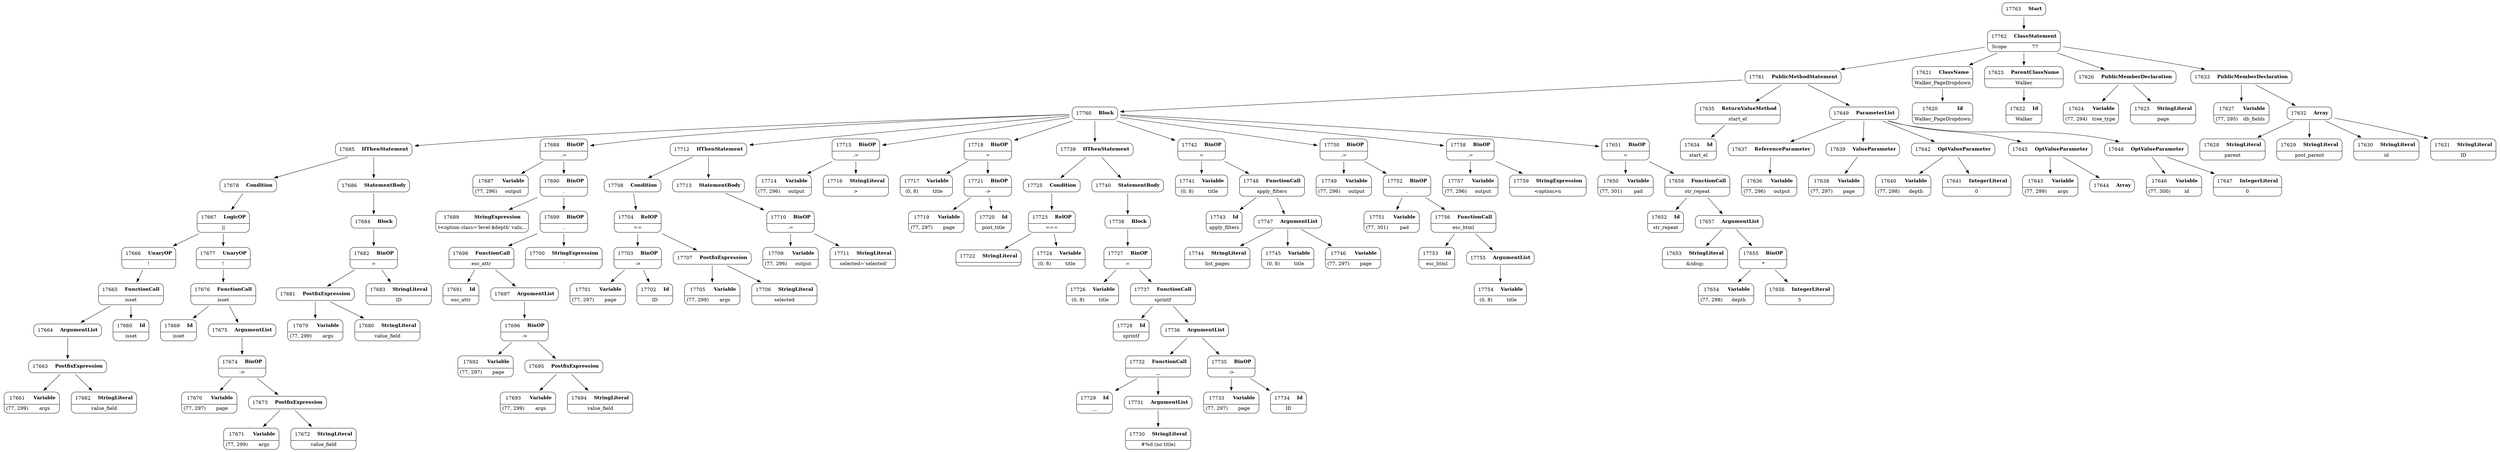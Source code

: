digraph ast {
node [shape=none];
17664 [label=<<TABLE border='1' cellspacing='0' cellpadding='10' style='rounded' ><TR><TD border='0'>17664</TD><TD border='0'><B>ArgumentList</B></TD></TR></TABLE>>];
17664 -> 17663 [weight=2];
17665 [label=<<TABLE border='1' cellspacing='0' cellpadding='10' style='rounded' ><TR><TD border='0'>17665</TD><TD border='0'><B>FunctionCall</B></TD></TR><HR/><TR><TD border='0' cellpadding='5' colspan='2'>isset</TD></TR></TABLE>>];
17665 -> 17660 [weight=2];
17665 -> 17664 [weight=2];
17666 [label=<<TABLE border='1' cellspacing='0' cellpadding='10' style='rounded' ><TR><TD border='0'>17666</TD><TD border='0'><B>UnaryOP</B></TD></TR><HR/><TR><TD border='0' cellpadding='5' colspan='2'>!</TD></TR></TABLE>>];
17666 -> 17665 [weight=2];
17667 [label=<<TABLE border='1' cellspacing='0' cellpadding='10' style='rounded' ><TR><TD border='0'>17667</TD><TD border='0'><B>LogicOP</B></TD></TR><HR/><TR><TD border='0' cellpadding='5' colspan='2'>||</TD></TR></TABLE>>];
17667 -> 17666 [weight=2];
17667 -> 17677 [weight=2];
17669 [label=<<TABLE border='1' cellspacing='0' cellpadding='10' style='rounded' ><TR><TD border='0'>17669</TD><TD border='0'><B>Id</B></TD></TR><HR/><TR><TD border='0' cellpadding='5' colspan='2'>isset</TD></TR></TABLE>>];
17670 [label=<<TABLE border='1' cellspacing='0' cellpadding='10' style='rounded' ><TR><TD border='0'>17670</TD><TD border='0'><B>Variable</B></TD></TR><HR/><TR><TD border='0' cellpadding='5'>(77, 297)</TD><TD border='0' cellpadding='5'>page</TD></TR></TABLE>>];
17671 [label=<<TABLE border='1' cellspacing='0' cellpadding='10' style='rounded' ><TR><TD border='0'>17671</TD><TD border='0'><B>Variable</B></TD></TR><HR/><TR><TD border='0' cellpadding='5'>(77, 299)</TD><TD border='0' cellpadding='5'>args</TD></TR></TABLE>>];
17672 [label=<<TABLE border='1' cellspacing='0' cellpadding='10' style='rounded' ><TR><TD border='0'>17672</TD><TD border='0'><B>StringLiteral</B></TD></TR><HR/><TR><TD border='0' cellpadding='5' colspan='2'>value_field</TD></TR></TABLE>>];
17673 [label=<<TABLE border='1' cellspacing='0' cellpadding='10' style='rounded' ><TR><TD border='0'>17673</TD><TD border='0'><B>PostfixExpression</B></TD></TR></TABLE>>];
17673 -> 17671 [weight=2];
17673 -> 17672 [weight=2];
17674 [label=<<TABLE border='1' cellspacing='0' cellpadding='10' style='rounded' ><TR><TD border='0'>17674</TD><TD border='0'><B>BinOP</B></TD></TR><HR/><TR><TD border='0' cellpadding='5' colspan='2'>-&gt;</TD></TR></TABLE>>];
17674 -> 17670 [weight=2];
17674 -> 17673 [weight=2];
17675 [label=<<TABLE border='1' cellspacing='0' cellpadding='10' style='rounded' ><TR><TD border='0'>17675</TD><TD border='0'><B>ArgumentList</B></TD></TR></TABLE>>];
17675 -> 17674 [weight=2];
17676 [label=<<TABLE border='1' cellspacing='0' cellpadding='10' style='rounded' ><TR><TD border='0'>17676</TD><TD border='0'><B>FunctionCall</B></TD></TR><HR/><TR><TD border='0' cellpadding='5' colspan='2'>isset</TD></TR></TABLE>>];
17676 -> 17669 [weight=2];
17676 -> 17675 [weight=2];
17677 [label=<<TABLE border='1' cellspacing='0' cellpadding='10' style='rounded' ><TR><TD border='0'>17677</TD><TD border='0'><B>UnaryOP</B></TD></TR><HR/><TR><TD border='0' cellpadding='5' colspan='2'>!</TD></TR></TABLE>>];
17677 -> 17676 [weight=2];
17678 [label=<<TABLE border='1' cellspacing='0' cellpadding='10' style='rounded' ><TR><TD border='0'>17678</TD><TD border='0'><B>Condition</B></TD></TR></TABLE>>];
17678 -> 17667 [weight=2];
17679 [label=<<TABLE border='1' cellspacing='0' cellpadding='10' style='rounded' ><TR><TD border='0'>17679</TD><TD border='0'><B>Variable</B></TD></TR><HR/><TR><TD border='0' cellpadding='5'>(77, 299)</TD><TD border='0' cellpadding='5'>args</TD></TR></TABLE>>];
17680 [label=<<TABLE border='1' cellspacing='0' cellpadding='10' style='rounded' ><TR><TD border='0'>17680</TD><TD border='0'><B>StringLiteral</B></TD></TR><HR/><TR><TD border='0' cellpadding='5' colspan='2'>value_field</TD></TR></TABLE>>];
17681 [label=<<TABLE border='1' cellspacing='0' cellpadding='10' style='rounded' ><TR><TD border='0'>17681</TD><TD border='0'><B>PostfixExpression</B></TD></TR></TABLE>>];
17681 -> 17679 [weight=2];
17681 -> 17680 [weight=2];
17682 [label=<<TABLE border='1' cellspacing='0' cellpadding='10' style='rounded' ><TR><TD border='0'>17682</TD><TD border='0'><B>BinOP</B></TD></TR><HR/><TR><TD border='0' cellpadding='5' colspan='2'>=</TD></TR></TABLE>>];
17682 -> 17681 [weight=2];
17682 -> 17683 [weight=2];
17683 [label=<<TABLE border='1' cellspacing='0' cellpadding='10' style='rounded' ><TR><TD border='0'>17683</TD><TD border='0'><B>StringLiteral</B></TD></TR><HR/><TR><TD border='0' cellpadding='5' colspan='2'>ID</TD></TR></TABLE>>];
17684 [label=<<TABLE border='1' cellspacing='0' cellpadding='10' style='rounded' ><TR><TD border='0'>17684</TD><TD border='0'><B>Block</B></TD></TR></TABLE>>];
17684 -> 17682 [weight=2];
17685 [label=<<TABLE border='1' cellspacing='0' cellpadding='10' style='rounded' ><TR><TD border='0'>17685</TD><TD border='0'><B>IfThenStatement</B></TD></TR></TABLE>>];
17685 -> 17678 [weight=2];
17685 -> 17686 [weight=2];
17686 [label=<<TABLE border='1' cellspacing='0' cellpadding='10' style='rounded' ><TR><TD border='0'>17686</TD><TD border='0'><B>StatementBody</B></TD></TR></TABLE>>];
17686 -> 17684 [weight=2];
17687 [label=<<TABLE border='1' cellspacing='0' cellpadding='10' style='rounded' ><TR><TD border='0'>17687</TD><TD border='0'><B>Variable</B></TD></TR><HR/><TR><TD border='0' cellpadding='5'>(77, 296)</TD><TD border='0' cellpadding='5'>output</TD></TR></TABLE>>];
17688 [label=<<TABLE border='1' cellspacing='0' cellpadding='10' style='rounded' ><TR><TD border='0'>17688</TD><TD border='0'><B>BinOP</B></TD></TR><HR/><TR><TD border='0' cellpadding='5' colspan='2'>.=</TD></TR></TABLE>>];
17688 -> 17687 [weight=2];
17688 -> 17690 [weight=2];
17689 [label=<<TABLE border='1' cellspacing='0' cellpadding='10' style='rounded' ><TR><TD border='0'>17689</TD><TD border='0'><B>StringExpression</B></TD></TR><HR/><TR><TD border='0' cellpadding='5' colspan='2'>t&lt;option class='level-$depth' valu...</TD></TR></TABLE>>];
17690 [label=<<TABLE border='1' cellspacing='0' cellpadding='10' style='rounded' ><TR><TD border='0'>17690</TD><TD border='0'><B>BinOP</B></TD></TR><HR/><TR><TD border='0' cellpadding='5' colspan='2'>.</TD></TR></TABLE>>];
17690 -> 17689 [weight=2];
17690 -> 17699 [weight=2];
17691 [label=<<TABLE border='1' cellspacing='0' cellpadding='10' style='rounded' ><TR><TD border='0'>17691</TD><TD border='0'><B>Id</B></TD></TR><HR/><TR><TD border='0' cellpadding='5' colspan='2'>esc_attr</TD></TR></TABLE>>];
17692 [label=<<TABLE border='1' cellspacing='0' cellpadding='10' style='rounded' ><TR><TD border='0'>17692</TD><TD border='0'><B>Variable</B></TD></TR><HR/><TR><TD border='0' cellpadding='5'>(77, 297)</TD><TD border='0' cellpadding='5'>page</TD></TR></TABLE>>];
17693 [label=<<TABLE border='1' cellspacing='0' cellpadding='10' style='rounded' ><TR><TD border='0'>17693</TD><TD border='0'><B>Variable</B></TD></TR><HR/><TR><TD border='0' cellpadding='5'>(77, 299)</TD><TD border='0' cellpadding='5'>args</TD></TR></TABLE>>];
17694 [label=<<TABLE border='1' cellspacing='0' cellpadding='10' style='rounded' ><TR><TD border='0'>17694</TD><TD border='0'><B>StringLiteral</B></TD></TR><HR/><TR><TD border='0' cellpadding='5' colspan='2'>value_field</TD></TR></TABLE>>];
17695 [label=<<TABLE border='1' cellspacing='0' cellpadding='10' style='rounded' ><TR><TD border='0'>17695</TD><TD border='0'><B>PostfixExpression</B></TD></TR></TABLE>>];
17695 -> 17693 [weight=2];
17695 -> 17694 [weight=2];
17696 [label=<<TABLE border='1' cellspacing='0' cellpadding='10' style='rounded' ><TR><TD border='0'>17696</TD><TD border='0'><B>BinOP</B></TD></TR><HR/><TR><TD border='0' cellpadding='5' colspan='2'>-&gt;</TD></TR></TABLE>>];
17696 -> 17692 [weight=2];
17696 -> 17695 [weight=2];
17697 [label=<<TABLE border='1' cellspacing='0' cellpadding='10' style='rounded' ><TR><TD border='0'>17697</TD><TD border='0'><B>ArgumentList</B></TD></TR></TABLE>>];
17697 -> 17696 [weight=2];
17698 [label=<<TABLE border='1' cellspacing='0' cellpadding='10' style='rounded' ><TR><TD border='0'>17698</TD><TD border='0'><B>FunctionCall</B></TD></TR><HR/><TR><TD border='0' cellpadding='5' colspan='2'>esc_attr</TD></TR></TABLE>>];
17698 -> 17691 [weight=2];
17698 -> 17697 [weight=2];
17699 [label=<<TABLE border='1' cellspacing='0' cellpadding='10' style='rounded' ><TR><TD border='0'>17699</TD><TD border='0'><B>BinOP</B></TD></TR><HR/><TR><TD border='0' cellpadding='5' colspan='2'>.</TD></TR></TABLE>>];
17699 -> 17698 [weight=2];
17699 -> 17700 [weight=2];
17700 [label=<<TABLE border='1' cellspacing='0' cellpadding='10' style='rounded' ><TR><TD border='0'>17700</TD><TD border='0'><B>StringExpression</B></TD></TR><HR/><TR><TD border='0' cellpadding='5' colspan='2'>'</TD></TR></TABLE>>];
17701 [label=<<TABLE border='1' cellspacing='0' cellpadding='10' style='rounded' ><TR><TD border='0'>17701</TD><TD border='0'><B>Variable</B></TD></TR><HR/><TR><TD border='0' cellpadding='5'>(77, 297)</TD><TD border='0' cellpadding='5'>page</TD></TR></TABLE>>];
17702 [label=<<TABLE border='1' cellspacing='0' cellpadding='10' style='rounded' ><TR><TD border='0'>17702</TD><TD border='0'><B>Id</B></TD></TR><HR/><TR><TD border='0' cellpadding='5' colspan='2'>ID</TD></TR></TABLE>>];
17703 [label=<<TABLE border='1' cellspacing='0' cellpadding='10' style='rounded' ><TR><TD border='0'>17703</TD><TD border='0'><B>BinOP</B></TD></TR><HR/><TR><TD border='0' cellpadding='5' colspan='2'>-&gt;</TD></TR></TABLE>>];
17703 -> 17701 [weight=2];
17703 -> 17702 [weight=2];
17704 [label=<<TABLE border='1' cellspacing='0' cellpadding='10' style='rounded' ><TR><TD border='0'>17704</TD><TD border='0'><B>RelOP</B></TD></TR><HR/><TR><TD border='0' cellpadding='5' colspan='2'>==</TD></TR></TABLE>>];
17704 -> 17703 [weight=2];
17704 -> 17707 [weight=2];
17705 [label=<<TABLE border='1' cellspacing='0' cellpadding='10' style='rounded' ><TR><TD border='0'>17705</TD><TD border='0'><B>Variable</B></TD></TR><HR/><TR><TD border='0' cellpadding='5'>(77, 299)</TD><TD border='0' cellpadding='5'>args</TD></TR></TABLE>>];
17706 [label=<<TABLE border='1' cellspacing='0' cellpadding='10' style='rounded' ><TR><TD border='0'>17706</TD><TD border='0'><B>StringLiteral</B></TD></TR><HR/><TR><TD border='0' cellpadding='5' colspan='2'>selected</TD></TR></TABLE>>];
17707 [label=<<TABLE border='1' cellspacing='0' cellpadding='10' style='rounded' ><TR><TD border='0'>17707</TD><TD border='0'><B>PostfixExpression</B></TD></TR></TABLE>>];
17707 -> 17705 [weight=2];
17707 -> 17706 [weight=2];
17708 [label=<<TABLE border='1' cellspacing='0' cellpadding='10' style='rounded' ><TR><TD border='0'>17708</TD><TD border='0'><B>Condition</B></TD></TR></TABLE>>];
17708 -> 17704 [weight=2];
17709 [label=<<TABLE border='1' cellspacing='0' cellpadding='10' style='rounded' ><TR><TD border='0'>17709</TD><TD border='0'><B>Variable</B></TD></TR><HR/><TR><TD border='0' cellpadding='5'>(77, 296)</TD><TD border='0' cellpadding='5'>output</TD></TR></TABLE>>];
17710 [label=<<TABLE border='1' cellspacing='0' cellpadding='10' style='rounded' ><TR><TD border='0'>17710</TD><TD border='0'><B>BinOP</B></TD></TR><HR/><TR><TD border='0' cellpadding='5' colspan='2'>.=</TD></TR></TABLE>>];
17710 -> 17709 [weight=2];
17710 -> 17711 [weight=2];
17711 [label=<<TABLE border='1' cellspacing='0' cellpadding='10' style='rounded' ><TR><TD border='0'>17711</TD><TD border='0'><B>StringLiteral</B></TD></TR><HR/><TR><TD border='0' cellpadding='5' colspan='2'> selected='selected'</TD></TR></TABLE>>];
17712 [label=<<TABLE border='1' cellspacing='0' cellpadding='10' style='rounded' ><TR><TD border='0'>17712</TD><TD border='0'><B>IfThenStatement</B></TD></TR></TABLE>>];
17712 -> 17708 [weight=2];
17712 -> 17713 [weight=2];
17713 [label=<<TABLE border='1' cellspacing='0' cellpadding='10' style='rounded' ><TR><TD border='0'>17713</TD><TD border='0'><B>StatementBody</B></TD></TR></TABLE>>];
17713 -> 17710 [weight=2];
17714 [label=<<TABLE border='1' cellspacing='0' cellpadding='10' style='rounded' ><TR><TD border='0'>17714</TD><TD border='0'><B>Variable</B></TD></TR><HR/><TR><TD border='0' cellpadding='5'>(77, 296)</TD><TD border='0' cellpadding='5'>output</TD></TR></TABLE>>];
17715 [label=<<TABLE border='1' cellspacing='0' cellpadding='10' style='rounded' ><TR><TD border='0'>17715</TD><TD border='0'><B>BinOP</B></TD></TR><HR/><TR><TD border='0' cellpadding='5' colspan='2'>.=</TD></TR></TABLE>>];
17715 -> 17714 [weight=2];
17715 -> 17716 [weight=2];
17716 [label=<<TABLE border='1' cellspacing='0' cellpadding='10' style='rounded' ><TR><TD border='0'>17716</TD><TD border='0'><B>StringLiteral</B></TD></TR><HR/><TR><TD border='0' cellpadding='5' colspan='2'>&gt;</TD></TR></TABLE>>];
17717 [label=<<TABLE border='1' cellspacing='0' cellpadding='10' style='rounded' ><TR><TD border='0'>17717</TD><TD border='0'><B>Variable</B></TD></TR><HR/><TR><TD border='0' cellpadding='5'>(0, 8)</TD><TD border='0' cellpadding='5'>title</TD></TR></TABLE>>];
17718 [label=<<TABLE border='1' cellspacing='0' cellpadding='10' style='rounded' ><TR><TD border='0'>17718</TD><TD border='0'><B>BinOP</B></TD></TR><HR/><TR><TD border='0' cellpadding='5' colspan='2'>=</TD></TR></TABLE>>];
17718 -> 17717 [weight=2];
17718 -> 17721 [weight=2];
17719 [label=<<TABLE border='1' cellspacing='0' cellpadding='10' style='rounded' ><TR><TD border='0'>17719</TD><TD border='0'><B>Variable</B></TD></TR><HR/><TR><TD border='0' cellpadding='5'>(77, 297)</TD><TD border='0' cellpadding='5'>page</TD></TR></TABLE>>];
17720 [label=<<TABLE border='1' cellspacing='0' cellpadding='10' style='rounded' ><TR><TD border='0'>17720</TD><TD border='0'><B>Id</B></TD></TR><HR/><TR><TD border='0' cellpadding='5' colspan='2'>post_title</TD></TR></TABLE>>];
17721 [label=<<TABLE border='1' cellspacing='0' cellpadding='10' style='rounded' ><TR><TD border='0'>17721</TD><TD border='0'><B>BinOP</B></TD></TR><HR/><TR><TD border='0' cellpadding='5' colspan='2'>-&gt;</TD></TR></TABLE>>];
17721 -> 17719 [weight=2];
17721 -> 17720 [weight=2];
17722 [label=<<TABLE border='1' cellspacing='0' cellpadding='10' style='rounded' ><TR><TD border='0'>17722</TD><TD border='0'><B>StringLiteral</B></TD></TR><HR/><TR><TD border='0' cellpadding='5' colspan='2'></TD></TR></TABLE>>];
17723 [label=<<TABLE border='1' cellspacing='0' cellpadding='10' style='rounded' ><TR><TD border='0'>17723</TD><TD border='0'><B>RelOP</B></TD></TR><HR/><TR><TD border='0' cellpadding='5' colspan='2'>===</TD></TR></TABLE>>];
17723 -> 17722 [weight=2];
17723 -> 17724 [weight=2];
17724 [label=<<TABLE border='1' cellspacing='0' cellpadding='10' style='rounded' ><TR><TD border='0'>17724</TD><TD border='0'><B>Variable</B></TD></TR><HR/><TR><TD border='0' cellpadding='5'>(0, 8)</TD><TD border='0' cellpadding='5'>title</TD></TR></TABLE>>];
17725 [label=<<TABLE border='1' cellspacing='0' cellpadding='10' style='rounded' ><TR><TD border='0'>17725</TD><TD border='0'><B>Condition</B></TD></TR></TABLE>>];
17725 -> 17723 [weight=2];
17726 [label=<<TABLE border='1' cellspacing='0' cellpadding='10' style='rounded' ><TR><TD border='0'>17726</TD><TD border='0'><B>Variable</B></TD></TR><HR/><TR><TD border='0' cellpadding='5'>(0, 8)</TD><TD border='0' cellpadding='5'>title</TD></TR></TABLE>>];
17727 [label=<<TABLE border='1' cellspacing='0' cellpadding='10' style='rounded' ><TR><TD border='0'>17727</TD><TD border='0'><B>BinOP</B></TD></TR><HR/><TR><TD border='0' cellpadding='5' colspan='2'>=</TD></TR></TABLE>>];
17727 -> 17726 [weight=2];
17727 -> 17737 [weight=2];
17728 [label=<<TABLE border='1' cellspacing='0' cellpadding='10' style='rounded' ><TR><TD border='0'>17728</TD><TD border='0'><B>Id</B></TD></TR><HR/><TR><TD border='0' cellpadding='5' colspan='2'>sprintf</TD></TR></TABLE>>];
17729 [label=<<TABLE border='1' cellspacing='0' cellpadding='10' style='rounded' ><TR><TD border='0'>17729</TD><TD border='0'><B>Id</B></TD></TR><HR/><TR><TD border='0' cellpadding='5' colspan='2'>__</TD></TR></TABLE>>];
17730 [label=<<TABLE border='1' cellspacing='0' cellpadding='10' style='rounded' ><TR><TD border='0'>17730</TD><TD border='0'><B>StringLiteral</B></TD></TR><HR/><TR><TD border='0' cellpadding='5' colspan='2'>#%d (no title)</TD></TR></TABLE>>];
17731 [label=<<TABLE border='1' cellspacing='0' cellpadding='10' style='rounded' ><TR><TD border='0'>17731</TD><TD border='0'><B>ArgumentList</B></TD></TR></TABLE>>];
17731 -> 17730 [weight=2];
17732 [label=<<TABLE border='1' cellspacing='0' cellpadding='10' style='rounded' ><TR><TD border='0'>17732</TD><TD border='0'><B>FunctionCall</B></TD></TR><HR/><TR><TD border='0' cellpadding='5' colspan='2'>__</TD></TR></TABLE>>];
17732 -> 17729 [weight=2];
17732 -> 17731 [weight=2];
17733 [label=<<TABLE border='1' cellspacing='0' cellpadding='10' style='rounded' ><TR><TD border='0'>17733</TD><TD border='0'><B>Variable</B></TD></TR><HR/><TR><TD border='0' cellpadding='5'>(77, 297)</TD><TD border='0' cellpadding='5'>page</TD></TR></TABLE>>];
17734 [label=<<TABLE border='1' cellspacing='0' cellpadding='10' style='rounded' ><TR><TD border='0'>17734</TD><TD border='0'><B>Id</B></TD></TR><HR/><TR><TD border='0' cellpadding='5' colspan='2'>ID</TD></TR></TABLE>>];
17735 [label=<<TABLE border='1' cellspacing='0' cellpadding='10' style='rounded' ><TR><TD border='0'>17735</TD><TD border='0'><B>BinOP</B></TD></TR><HR/><TR><TD border='0' cellpadding='5' colspan='2'>-&gt;</TD></TR></TABLE>>];
17735 -> 17733 [weight=2];
17735 -> 17734 [weight=2];
17736 [label=<<TABLE border='1' cellspacing='0' cellpadding='10' style='rounded' ><TR><TD border='0'>17736</TD><TD border='0'><B>ArgumentList</B></TD></TR></TABLE>>];
17736 -> 17732 [weight=2];
17736 -> 17735 [weight=2];
17737 [label=<<TABLE border='1' cellspacing='0' cellpadding='10' style='rounded' ><TR><TD border='0'>17737</TD><TD border='0'><B>FunctionCall</B></TD></TR><HR/><TR><TD border='0' cellpadding='5' colspan='2'>sprintf</TD></TR></TABLE>>];
17737 -> 17728 [weight=2];
17737 -> 17736 [weight=2];
17738 [label=<<TABLE border='1' cellspacing='0' cellpadding='10' style='rounded' ><TR><TD border='0'>17738</TD><TD border='0'><B>Block</B></TD></TR></TABLE>>];
17738 -> 17727 [weight=2];
17739 [label=<<TABLE border='1' cellspacing='0' cellpadding='10' style='rounded' ><TR><TD border='0'>17739</TD><TD border='0'><B>IfThenStatement</B></TD></TR></TABLE>>];
17739 -> 17725 [weight=2];
17739 -> 17740 [weight=2];
17740 [label=<<TABLE border='1' cellspacing='0' cellpadding='10' style='rounded' ><TR><TD border='0'>17740</TD><TD border='0'><B>StatementBody</B></TD></TR></TABLE>>];
17740 -> 17738 [weight=2];
17741 [label=<<TABLE border='1' cellspacing='0' cellpadding='10' style='rounded' ><TR><TD border='0'>17741</TD><TD border='0'><B>Variable</B></TD></TR><HR/><TR><TD border='0' cellpadding='5'>(0, 8)</TD><TD border='0' cellpadding='5'>title</TD></TR></TABLE>>];
17742 [label=<<TABLE border='1' cellspacing='0' cellpadding='10' style='rounded' ><TR><TD border='0'>17742</TD><TD border='0'><B>BinOP</B></TD></TR><HR/><TR><TD border='0' cellpadding='5' colspan='2'>=</TD></TR></TABLE>>];
17742 -> 17741 [weight=2];
17742 -> 17748 [weight=2];
17743 [label=<<TABLE border='1' cellspacing='0' cellpadding='10' style='rounded' ><TR><TD border='0'>17743</TD><TD border='0'><B>Id</B></TD></TR><HR/><TR><TD border='0' cellpadding='5' colspan='2'>apply_filters</TD></TR></TABLE>>];
17744 [label=<<TABLE border='1' cellspacing='0' cellpadding='10' style='rounded' ><TR><TD border='0'>17744</TD><TD border='0'><B>StringLiteral</B></TD></TR><HR/><TR><TD border='0' cellpadding='5' colspan='2'>list_pages</TD></TR></TABLE>>];
17745 [label=<<TABLE border='1' cellspacing='0' cellpadding='10' style='rounded' ><TR><TD border='0'>17745</TD><TD border='0'><B>Variable</B></TD></TR><HR/><TR><TD border='0' cellpadding='5'>(0, 8)</TD><TD border='0' cellpadding='5'>title</TD></TR></TABLE>>];
17746 [label=<<TABLE border='1' cellspacing='0' cellpadding='10' style='rounded' ><TR><TD border='0'>17746</TD><TD border='0'><B>Variable</B></TD></TR><HR/><TR><TD border='0' cellpadding='5'>(77, 297)</TD><TD border='0' cellpadding='5'>page</TD></TR></TABLE>>];
17747 [label=<<TABLE border='1' cellspacing='0' cellpadding='10' style='rounded' ><TR><TD border='0'>17747</TD><TD border='0'><B>ArgumentList</B></TD></TR></TABLE>>];
17747 -> 17744 [weight=2];
17747 -> 17745 [weight=2];
17747 -> 17746 [weight=2];
17748 [label=<<TABLE border='1' cellspacing='0' cellpadding='10' style='rounded' ><TR><TD border='0'>17748</TD><TD border='0'><B>FunctionCall</B></TD></TR><HR/><TR><TD border='0' cellpadding='5' colspan='2'>apply_filters</TD></TR></TABLE>>];
17748 -> 17743 [weight=2];
17748 -> 17747 [weight=2];
17749 [label=<<TABLE border='1' cellspacing='0' cellpadding='10' style='rounded' ><TR><TD border='0'>17749</TD><TD border='0'><B>Variable</B></TD></TR><HR/><TR><TD border='0' cellpadding='5'>(77, 296)</TD><TD border='0' cellpadding='5'>output</TD></TR></TABLE>>];
17750 [label=<<TABLE border='1' cellspacing='0' cellpadding='10' style='rounded' ><TR><TD border='0'>17750</TD><TD border='0'><B>BinOP</B></TD></TR><HR/><TR><TD border='0' cellpadding='5' colspan='2'>.=</TD></TR></TABLE>>];
17750 -> 17749 [weight=2];
17750 -> 17752 [weight=2];
17751 [label=<<TABLE border='1' cellspacing='0' cellpadding='10' style='rounded' ><TR><TD border='0'>17751</TD><TD border='0'><B>Variable</B></TD></TR><HR/><TR><TD border='0' cellpadding='5'>(77, 301)</TD><TD border='0' cellpadding='5'>pad</TD></TR></TABLE>>];
17752 [label=<<TABLE border='1' cellspacing='0' cellpadding='10' style='rounded' ><TR><TD border='0'>17752</TD><TD border='0'><B>BinOP</B></TD></TR><HR/><TR><TD border='0' cellpadding='5' colspan='2'>.</TD></TR></TABLE>>];
17752 -> 17751 [weight=2];
17752 -> 17756 [weight=2];
17753 [label=<<TABLE border='1' cellspacing='0' cellpadding='10' style='rounded' ><TR><TD border='0'>17753</TD><TD border='0'><B>Id</B></TD></TR><HR/><TR><TD border='0' cellpadding='5' colspan='2'>esc_html</TD></TR></TABLE>>];
17754 [label=<<TABLE border='1' cellspacing='0' cellpadding='10' style='rounded' ><TR><TD border='0'>17754</TD><TD border='0'><B>Variable</B></TD></TR><HR/><TR><TD border='0' cellpadding='5'>(0, 8)</TD><TD border='0' cellpadding='5'>title</TD></TR></TABLE>>];
17755 [label=<<TABLE border='1' cellspacing='0' cellpadding='10' style='rounded' ><TR><TD border='0'>17755</TD><TD border='0'><B>ArgumentList</B></TD></TR></TABLE>>];
17755 -> 17754 [weight=2];
17756 [label=<<TABLE border='1' cellspacing='0' cellpadding='10' style='rounded' ><TR><TD border='0'>17756</TD><TD border='0'><B>FunctionCall</B></TD></TR><HR/><TR><TD border='0' cellpadding='5' colspan='2'>esc_html</TD></TR></TABLE>>];
17756 -> 17753 [weight=2];
17756 -> 17755 [weight=2];
17757 [label=<<TABLE border='1' cellspacing='0' cellpadding='10' style='rounded' ><TR><TD border='0'>17757</TD><TD border='0'><B>Variable</B></TD></TR><HR/><TR><TD border='0' cellpadding='5'>(77, 296)</TD><TD border='0' cellpadding='5'>output</TD></TR></TABLE>>];
17758 [label=<<TABLE border='1' cellspacing='0' cellpadding='10' style='rounded' ><TR><TD border='0'>17758</TD><TD border='0'><B>BinOP</B></TD></TR><HR/><TR><TD border='0' cellpadding='5' colspan='2'>.=</TD></TR></TABLE>>];
17758 -> 17757 [weight=2];
17758 -> 17759 [weight=2];
17759 [label=<<TABLE border='1' cellspacing='0' cellpadding='10' style='rounded' ><TR><TD border='0'>17759</TD><TD border='0'><B>StringExpression</B></TD></TR><HR/><TR><TD border='0' cellpadding='5' colspan='2'>&lt;option&gt;n</TD></TR></TABLE>>];
17760 [label=<<TABLE border='1' cellspacing='0' cellpadding='10' style='rounded' ><TR><TD border='0'>17760</TD><TD border='0'><B>Block</B></TD></TR></TABLE>>];
17760 -> 17651 [weight=2];
17760 -> 17685 [weight=2];
17760 -> 17688 [weight=2];
17760 -> 17712 [weight=2];
17760 -> 17715 [weight=2];
17760 -> 17718 [weight=2];
17760 -> 17739 [weight=2];
17760 -> 17742 [weight=2];
17760 -> 17750 [weight=2];
17760 -> 17758 [weight=2];
17761 [label=<<TABLE border='1' cellspacing='0' cellpadding='10' style='rounded' ><TR><TD border='0'>17761</TD><TD border='0'><B>PublicMethodStatement</B></TD></TR></TABLE>>];
17761 -> 17635 [weight=2];
17761 -> 17649 [weight=2];
17761 -> 17760 [weight=2];
17762 [label=<<TABLE border='1' cellspacing='0' cellpadding='10' style='rounded' ><TR><TD border='0'>17762</TD><TD border='0'><B>ClassStatement</B></TD></TR><HR/><TR><TD border='0' cellpadding='5'>Scope</TD><TD border='0' cellpadding='5'>77</TD></TR></TABLE>>];
17762 -> 17621 [weight=2];
17762 -> 17623 [weight=2];
17762 -> 17626 [weight=2];
17762 -> 17633 [weight=2];
17762 -> 17761 [weight=2];
17763 [label=<<TABLE border='1' cellspacing='0' cellpadding='10' style='rounded' ><TR><TD border='0'>17763</TD><TD border='0'><B>Start</B></TD></TR></TABLE>>];
17763 -> 17762 [weight=2];
17620 [label=<<TABLE border='1' cellspacing='0' cellpadding='10' style='rounded' ><TR><TD border='0'>17620</TD><TD border='0'><B>Id</B></TD></TR><HR/><TR><TD border='0' cellpadding='5' colspan='2'>Walker_PageDropdown</TD></TR></TABLE>>];
17621 [label=<<TABLE border='1' cellspacing='0' cellpadding='10' style='rounded' ><TR><TD border='0'>17621</TD><TD border='0'><B>ClassName</B></TD></TR><HR/><TR><TD border='0' cellpadding='5' colspan='2'>Walker_PageDropdown</TD></TR></TABLE>>];
17621 -> 17620 [weight=2];
17622 [label=<<TABLE border='1' cellspacing='0' cellpadding='10' style='rounded' ><TR><TD border='0'>17622</TD><TD border='0'><B>Id</B></TD></TR><HR/><TR><TD border='0' cellpadding='5' colspan='2'>Walker</TD></TR></TABLE>>];
17623 [label=<<TABLE border='1' cellspacing='0' cellpadding='10' style='rounded' ><TR><TD border='0'>17623</TD><TD border='0'><B>ParentClassName</B></TD></TR><HR/><TR><TD border='0' cellpadding='5' colspan='2'>Walker</TD></TR></TABLE>>];
17623 -> 17622 [weight=2];
17624 [label=<<TABLE border='1' cellspacing='0' cellpadding='10' style='rounded' ><TR><TD border='0'>17624</TD><TD border='0'><B>Variable</B></TD></TR><HR/><TR><TD border='0' cellpadding='5'>(77, 294)</TD><TD border='0' cellpadding='5'>tree_type</TD></TR></TABLE>>];
17625 [label=<<TABLE border='1' cellspacing='0' cellpadding='10' style='rounded' ><TR><TD border='0'>17625</TD><TD border='0'><B>StringLiteral</B></TD></TR><HR/><TR><TD border='0' cellpadding='5' colspan='2'>page</TD></TR></TABLE>>];
17626 [label=<<TABLE border='1' cellspacing='0' cellpadding='10' style='rounded' ><TR><TD border='0'>17626</TD><TD border='0'><B>PublicMemberDeclaration</B></TD></TR></TABLE>>];
17626 -> 17624 [weight=2];
17626 -> 17625 [weight=2];
17627 [label=<<TABLE border='1' cellspacing='0' cellpadding='10' style='rounded' ><TR><TD border='0'>17627</TD><TD border='0'><B>Variable</B></TD></TR><HR/><TR><TD border='0' cellpadding='5'>(77, 295)</TD><TD border='0' cellpadding='5'>db_fields</TD></TR></TABLE>>];
17628 [label=<<TABLE border='1' cellspacing='0' cellpadding='10' style='rounded' ><TR><TD border='0'>17628</TD><TD border='0'><B>StringLiteral</B></TD></TR><HR/><TR><TD border='0' cellpadding='5' colspan='2'>parent</TD></TR></TABLE>>];
17629 [label=<<TABLE border='1' cellspacing='0' cellpadding='10' style='rounded' ><TR><TD border='0'>17629</TD><TD border='0'><B>StringLiteral</B></TD></TR><HR/><TR><TD border='0' cellpadding='5' colspan='2'>post_parent</TD></TR></TABLE>>];
17630 [label=<<TABLE border='1' cellspacing='0' cellpadding='10' style='rounded' ><TR><TD border='0'>17630</TD><TD border='0'><B>StringLiteral</B></TD></TR><HR/><TR><TD border='0' cellpadding='5' colspan='2'>id</TD></TR></TABLE>>];
17631 [label=<<TABLE border='1' cellspacing='0' cellpadding='10' style='rounded' ><TR><TD border='0'>17631</TD><TD border='0'><B>StringLiteral</B></TD></TR><HR/><TR><TD border='0' cellpadding='5' colspan='2'>ID</TD></TR></TABLE>>];
17632 [label=<<TABLE border='1' cellspacing='0' cellpadding='10' style='rounded' ><TR><TD border='0'>17632</TD><TD border='0'><B>Array</B></TD></TR></TABLE>>];
17632 -> 17628 [weight=2];
17632 -> 17629 [weight=2];
17632 -> 17630 [weight=2];
17632 -> 17631 [weight=2];
17633 [label=<<TABLE border='1' cellspacing='0' cellpadding='10' style='rounded' ><TR><TD border='0'>17633</TD><TD border='0'><B>PublicMemberDeclaration</B></TD></TR></TABLE>>];
17633 -> 17627 [weight=2];
17633 -> 17632 [weight=2];
17634 [label=<<TABLE border='1' cellspacing='0' cellpadding='10' style='rounded' ><TR><TD border='0'>17634</TD><TD border='0'><B>Id</B></TD></TR><HR/><TR><TD border='0' cellpadding='5' colspan='2'>start_el</TD></TR></TABLE>>];
17635 [label=<<TABLE border='1' cellspacing='0' cellpadding='10' style='rounded' ><TR><TD border='0'>17635</TD><TD border='0'><B>ReturnValueMethod</B></TD></TR><HR/><TR><TD border='0' cellpadding='5' colspan='2'>start_el</TD></TR></TABLE>>];
17635 -> 17634 [weight=2];
17636 [label=<<TABLE border='1' cellspacing='0' cellpadding='10' style='rounded' ><TR><TD border='0'>17636</TD><TD border='0'><B>Variable</B></TD></TR><HR/><TR><TD border='0' cellpadding='5'>(77, 296)</TD><TD border='0' cellpadding='5'>output</TD></TR></TABLE>>];
17637 [label=<<TABLE border='1' cellspacing='0' cellpadding='10' style='rounded' ><TR><TD border='0'>17637</TD><TD border='0'><B>ReferenceParameter</B></TD></TR></TABLE>>];
17637 -> 17636 [weight=2];
17638 [label=<<TABLE border='1' cellspacing='0' cellpadding='10' style='rounded' ><TR><TD border='0'>17638</TD><TD border='0'><B>Variable</B></TD></TR><HR/><TR><TD border='0' cellpadding='5'>(77, 297)</TD><TD border='0' cellpadding='5'>page</TD></TR></TABLE>>];
17639 [label=<<TABLE border='1' cellspacing='0' cellpadding='10' style='rounded' ><TR><TD border='0'>17639</TD><TD border='0'><B>ValueParameter</B></TD></TR></TABLE>>];
17639 -> 17638 [weight=2];
17640 [label=<<TABLE border='1' cellspacing='0' cellpadding='10' style='rounded' ><TR><TD border='0'>17640</TD><TD border='0'><B>Variable</B></TD></TR><HR/><TR><TD border='0' cellpadding='5'>(77, 298)</TD><TD border='0' cellpadding='5'>depth</TD></TR></TABLE>>];
17641 [label=<<TABLE border='1' cellspacing='0' cellpadding='10' style='rounded' ><TR><TD border='0'>17641</TD><TD border='0'><B>IntegerLiteral</B></TD></TR><HR/><TR><TD border='0' cellpadding='5' colspan='2'>0</TD></TR></TABLE>>];
17642 [label=<<TABLE border='1' cellspacing='0' cellpadding='10' style='rounded' ><TR><TD border='0'>17642</TD><TD border='0'><B>OptValueParameter</B></TD></TR></TABLE>>];
17642 -> 17640 [weight=2];
17642 -> 17641 [weight=2];
17643 [label=<<TABLE border='1' cellspacing='0' cellpadding='10' style='rounded' ><TR><TD border='0'>17643</TD><TD border='0'><B>Variable</B></TD></TR><HR/><TR><TD border='0' cellpadding='5'>(77, 299)</TD><TD border='0' cellpadding='5'>args</TD></TR></TABLE>>];
17644 [label=<<TABLE border='1' cellspacing='0' cellpadding='10' style='rounded' ><TR><TD border='0'>17644</TD><TD border='0'><B>Array</B></TD></TR></TABLE>>];
17645 [label=<<TABLE border='1' cellspacing='0' cellpadding='10' style='rounded' ><TR><TD border='0'>17645</TD><TD border='0'><B>OptValueParameter</B></TD></TR></TABLE>>];
17645 -> 17643 [weight=2];
17645 -> 17644 [weight=2];
17646 [label=<<TABLE border='1' cellspacing='0' cellpadding='10' style='rounded' ><TR><TD border='0'>17646</TD><TD border='0'><B>Variable</B></TD></TR><HR/><TR><TD border='0' cellpadding='5'>(77, 300)</TD><TD border='0' cellpadding='5'>id</TD></TR></TABLE>>];
17647 [label=<<TABLE border='1' cellspacing='0' cellpadding='10' style='rounded' ><TR><TD border='0'>17647</TD><TD border='0'><B>IntegerLiteral</B></TD></TR><HR/><TR><TD border='0' cellpadding='5' colspan='2'>0</TD></TR></TABLE>>];
17648 [label=<<TABLE border='1' cellspacing='0' cellpadding='10' style='rounded' ><TR><TD border='0'>17648</TD><TD border='0'><B>OptValueParameter</B></TD></TR></TABLE>>];
17648 -> 17646 [weight=2];
17648 -> 17647 [weight=2];
17649 [label=<<TABLE border='1' cellspacing='0' cellpadding='10' style='rounded' ><TR><TD border='0'>17649</TD><TD border='0'><B>ParameterList</B></TD></TR></TABLE>>];
17649 -> 17637 [weight=2];
17649 -> 17639 [weight=2];
17649 -> 17642 [weight=2];
17649 -> 17645 [weight=2];
17649 -> 17648 [weight=2];
17650 [label=<<TABLE border='1' cellspacing='0' cellpadding='10' style='rounded' ><TR><TD border='0'>17650</TD><TD border='0'><B>Variable</B></TD></TR><HR/><TR><TD border='0' cellpadding='5'>(77, 301)</TD><TD border='0' cellpadding='5'>pad</TD></TR></TABLE>>];
17651 [label=<<TABLE border='1' cellspacing='0' cellpadding='10' style='rounded' ><TR><TD border='0'>17651</TD><TD border='0'><B>BinOP</B></TD></TR><HR/><TR><TD border='0' cellpadding='5' colspan='2'>=</TD></TR></TABLE>>];
17651 -> 17650 [weight=2];
17651 -> 17658 [weight=2];
17652 [label=<<TABLE border='1' cellspacing='0' cellpadding='10' style='rounded' ><TR><TD border='0'>17652</TD><TD border='0'><B>Id</B></TD></TR><HR/><TR><TD border='0' cellpadding='5' colspan='2'>str_repeat</TD></TR></TABLE>>];
17653 [label=<<TABLE border='1' cellspacing='0' cellpadding='10' style='rounded' ><TR><TD border='0'>17653</TD><TD border='0'><B>StringLiteral</B></TD></TR><HR/><TR><TD border='0' cellpadding='5' colspan='2'>&amp;nbsp;</TD></TR></TABLE>>];
17654 [label=<<TABLE border='1' cellspacing='0' cellpadding='10' style='rounded' ><TR><TD border='0'>17654</TD><TD border='0'><B>Variable</B></TD></TR><HR/><TR><TD border='0' cellpadding='5'>(77, 298)</TD><TD border='0' cellpadding='5'>depth</TD></TR></TABLE>>];
17655 [label=<<TABLE border='1' cellspacing='0' cellpadding='10' style='rounded' ><TR><TD border='0'>17655</TD><TD border='0'><B>BinOP</B></TD></TR><HR/><TR><TD border='0' cellpadding='5' colspan='2'>*</TD></TR></TABLE>>];
17655 -> 17654 [weight=2];
17655 -> 17656 [weight=2];
17656 [label=<<TABLE border='1' cellspacing='0' cellpadding='10' style='rounded' ><TR><TD border='0'>17656</TD><TD border='0'><B>IntegerLiteral</B></TD></TR><HR/><TR><TD border='0' cellpadding='5' colspan='2'>3</TD></TR></TABLE>>];
17657 [label=<<TABLE border='1' cellspacing='0' cellpadding='10' style='rounded' ><TR><TD border='0'>17657</TD><TD border='0'><B>ArgumentList</B></TD></TR></TABLE>>];
17657 -> 17653 [weight=2];
17657 -> 17655 [weight=2];
17658 [label=<<TABLE border='1' cellspacing='0' cellpadding='10' style='rounded' ><TR><TD border='0'>17658</TD><TD border='0'><B>FunctionCall</B></TD></TR><HR/><TR><TD border='0' cellpadding='5' colspan='2'>str_repeat</TD></TR></TABLE>>];
17658 -> 17652 [weight=2];
17658 -> 17657 [weight=2];
17660 [label=<<TABLE border='1' cellspacing='0' cellpadding='10' style='rounded' ><TR><TD border='0'>17660</TD><TD border='0'><B>Id</B></TD></TR><HR/><TR><TD border='0' cellpadding='5' colspan='2'>isset</TD></TR></TABLE>>];
17661 [label=<<TABLE border='1' cellspacing='0' cellpadding='10' style='rounded' ><TR><TD border='0'>17661</TD><TD border='0'><B>Variable</B></TD></TR><HR/><TR><TD border='0' cellpadding='5'>(77, 299)</TD><TD border='0' cellpadding='5'>args</TD></TR></TABLE>>];
17662 [label=<<TABLE border='1' cellspacing='0' cellpadding='10' style='rounded' ><TR><TD border='0'>17662</TD><TD border='0'><B>StringLiteral</B></TD></TR><HR/><TR><TD border='0' cellpadding='5' colspan='2'>value_field</TD></TR></TABLE>>];
17663 [label=<<TABLE border='1' cellspacing='0' cellpadding='10' style='rounded' ><TR><TD border='0'>17663</TD><TD border='0'><B>PostfixExpression</B></TD></TR></TABLE>>];
17663 -> 17661 [weight=2];
17663 -> 17662 [weight=2];
}

